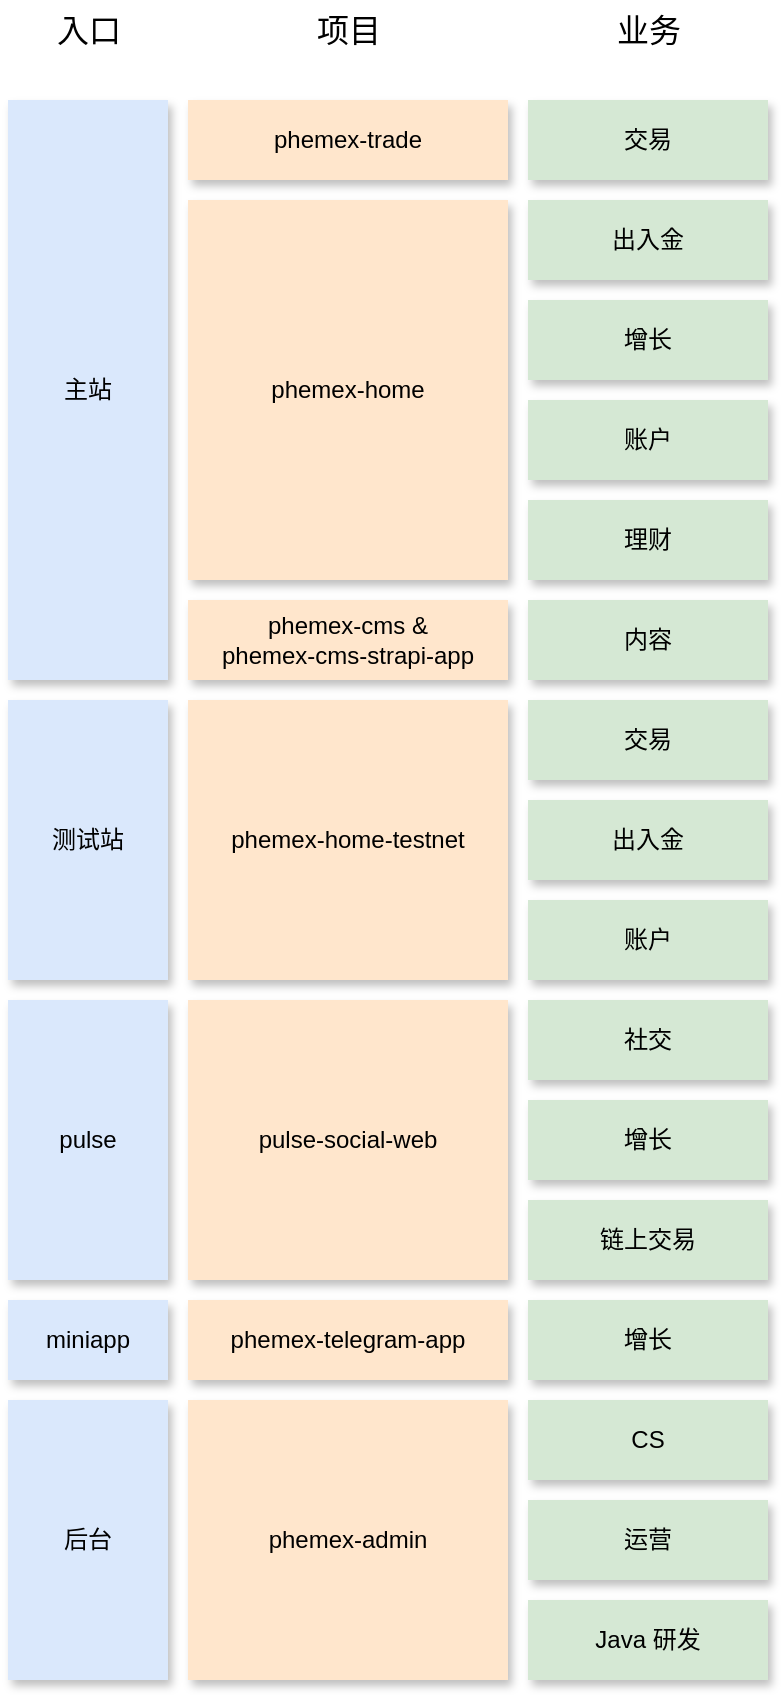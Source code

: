 <mxfile version="24.8.6" pages="2">
  <diagram id="6I0OCvxSQrVGMHxT2VVA" name="phemex-biz">
    <mxGraphModel dx="199" dy="1155" grid="1" gridSize="10" guides="1" tooltips="1" connect="1" arrows="1" fold="1" page="1" pageScale="1" pageWidth="850" pageHeight="1100" background="none" math="0" shadow="0">
      <root>
        <mxCell id="0" />
        <mxCell id="1" parent="0" />
        <mxCell id="0YKfsS_AYH9b1rfMTJRU-3" value="业务" style="text;html=1;align=center;verticalAlign=middle;resizable=0;points=[];autosize=1;strokeColor=none;fillColor=none;fontSize=16;" parent="1" vertex="1">
          <mxGeometry x="1300" y="550" width="60" height="30" as="geometry" />
        </mxCell>
        <mxCell id="0YKfsS_AYH9b1rfMTJRU-4" value="项目" style="text;html=1;align=center;verticalAlign=middle;resizable=0;points=[];autosize=1;strokeColor=none;fillColor=none;fontSize=16;" parent="1" vertex="1">
          <mxGeometry x="1150" y="550" width="60" height="30" as="geometry" />
        </mxCell>
        <mxCell id="0YKfsS_AYH9b1rfMTJRU-5" value="入口" style="text;html=1;align=center;verticalAlign=middle;resizable=0;points=[];autosize=1;strokeColor=none;fillColor=none;fontSize=16;" parent="1" vertex="1">
          <mxGeometry x="1020" y="550" width="60" height="30" as="geometry" />
        </mxCell>
        <mxCell id="0YKfsS_AYH9b1rfMTJRU-7" value="交易" style="rounded=0;whiteSpace=wrap;html=1;fillColor=#d5e8d4;strokeColor=none;labelBackgroundColor=none;labelBorderColor=none;shadow=1;" parent="1" vertex="1">
          <mxGeometry x="1270" y="600" width="120" height="40" as="geometry" />
        </mxCell>
        <mxCell id="0YKfsS_AYH9b1rfMTJRU-8" value="账户" style="rounded=0;whiteSpace=wrap;html=1;fillColor=#d5e8d4;strokeColor=none;labelBackgroundColor=none;labelBorderColor=none;shadow=1;" parent="1" vertex="1">
          <mxGeometry x="1270" y="750" width="120" height="40" as="geometry" />
        </mxCell>
        <mxCell id="0YKfsS_AYH9b1rfMTJRU-9" value="出入金" style="rounded=0;whiteSpace=wrap;html=1;fillColor=#d5e8d4;strokeColor=none;labelBackgroundColor=none;labelBorderColor=none;shadow=1;" parent="1" vertex="1">
          <mxGeometry x="1270" y="650" width="120" height="40" as="geometry" />
        </mxCell>
        <mxCell id="0YKfsS_AYH9b1rfMTJRU-11" value="理财" style="rounded=0;whiteSpace=wrap;html=1;fillColor=#d5e8d4;strokeColor=none;labelBackgroundColor=none;labelBorderColor=none;shadow=1;" parent="1" vertex="1">
          <mxGeometry x="1270" y="800" width="120" height="40" as="geometry" />
        </mxCell>
        <mxCell id="0YKfsS_AYH9b1rfMTJRU-12" value="增长" style="rounded=0;whiteSpace=wrap;html=1;fillColor=#d5e8d4;strokeColor=none;labelBackgroundColor=none;labelBorderColor=none;shadow=1;" parent="1" vertex="1">
          <mxGeometry x="1270" y="700" width="120" height="40" as="geometry" />
        </mxCell>
        <mxCell id="0YKfsS_AYH9b1rfMTJRU-13" value="内容" style="rounded=0;whiteSpace=wrap;html=1;fillColor=#d5e8d4;strokeColor=none;labelBackgroundColor=none;labelBorderColor=none;shadow=1;" parent="1" vertex="1">
          <mxGeometry x="1270" y="850" width="120" height="40" as="geometry" />
        </mxCell>
        <mxCell id="0YKfsS_AYH9b1rfMTJRU-14" value="测试站" style="rounded=0;whiteSpace=wrap;html=1;fillColor=#dae8fc;strokeColor=none;labelBackgroundColor=none;labelBorderColor=none;shadow=1;" parent="1" vertex="1">
          <mxGeometry x="1010" y="900" width="80" height="140" as="geometry" />
        </mxCell>
        <mxCell id="0YKfsS_AYH9b1rfMTJRU-15" value="主站" style="rounded=0;whiteSpace=wrap;html=1;fillColor=#dae8fc;strokeColor=none;labelBackgroundColor=none;labelBorderColor=none;shadow=1;" parent="1" vertex="1">
          <mxGeometry x="1010" y="600" width="80" height="290" as="geometry" />
        </mxCell>
        <mxCell id="0YKfsS_AYH9b1rfMTJRU-16" value="社交" style="rounded=0;whiteSpace=wrap;html=1;fillColor=#d5e8d4;strokeColor=none;labelBackgroundColor=none;labelBorderColor=none;shadow=1;" parent="1" vertex="1">
          <mxGeometry x="1270" y="1050" width="120" height="40" as="geometry" />
        </mxCell>
        <mxCell id="0YKfsS_AYH9b1rfMTJRU-17" value="miniapp" style="rounded=0;whiteSpace=wrap;html=1;fillColor=#dae8fc;strokeColor=none;labelBackgroundColor=none;labelBorderColor=none;shadow=1;" parent="1" vertex="1">
          <mxGeometry x="1010" y="1200" width="80" height="40" as="geometry" />
        </mxCell>
        <mxCell id="0YKfsS_AYH9b1rfMTJRU-18" value="pulse" style="rounded=0;whiteSpace=wrap;html=1;fillColor=#dae8fc;strokeColor=none;labelBackgroundColor=none;labelBorderColor=none;shadow=1;" parent="1" vertex="1">
          <mxGeometry x="1010" y="1050" width="80" height="140" as="geometry" />
        </mxCell>
        <mxCell id="0YKfsS_AYH9b1rfMTJRU-19" value="后台" style="rounded=0;whiteSpace=wrap;html=1;fillColor=#dae8fc;strokeColor=none;labelBackgroundColor=none;labelBorderColor=none;shadow=1;" parent="1" vertex="1">
          <mxGeometry x="1010" y="1250" width="80" height="140" as="geometry" />
        </mxCell>
        <mxCell id="0YKfsS_AYH9b1rfMTJRU-21" value="增长" style="rounded=0;whiteSpace=wrap;html=1;fillColor=#d5e8d4;strokeColor=none;labelBackgroundColor=none;labelBorderColor=none;shadow=1;" parent="1" vertex="1">
          <mxGeometry x="1270" y="1100" width="120" height="40" as="geometry" />
        </mxCell>
        <mxCell id="0YKfsS_AYH9b1rfMTJRU-22" value="增长" style="rounded=0;whiteSpace=wrap;html=1;fillColor=#d5e8d4;strokeColor=none;labelBackgroundColor=none;labelBorderColor=none;shadow=1;" parent="1" vertex="1">
          <mxGeometry x="1270" y="1200" width="120" height="40" as="geometry" />
        </mxCell>
        <mxCell id="0YKfsS_AYH9b1rfMTJRU-23" value="CS" style="rounded=0;whiteSpace=wrap;html=1;fillColor=#d5e8d4;strokeColor=none;labelBackgroundColor=none;labelBorderColor=none;shadow=1;" parent="1" vertex="1">
          <mxGeometry x="1270" y="1250" width="120" height="40" as="geometry" />
        </mxCell>
        <mxCell id="0YKfsS_AYH9b1rfMTJRU-25" value="phemex-home-testnet" style="rounded=0;whiteSpace=wrap;html=1;fillColor=#ffe6cc;strokeColor=none;labelBackgroundColor=none;labelBorderColor=none;shadow=1;" parent="1" vertex="1">
          <mxGeometry x="1100" y="900" width="160" height="140" as="geometry" />
        </mxCell>
        <mxCell id="0YKfsS_AYH9b1rfMTJRU-26" value="phemex-home" style="rounded=0;whiteSpace=wrap;html=1;fillColor=#ffe6cc;strokeColor=none;labelBackgroundColor=none;labelBorderColor=none;shadow=1;" parent="1" vertex="1">
          <mxGeometry x="1100" y="650" width="160" height="190" as="geometry" />
        </mxCell>
        <mxCell id="0YKfsS_AYH9b1rfMTJRU-27" value="phemex-trade" style="rounded=0;whiteSpace=wrap;html=1;fillColor=#ffe6cc;strokeColor=none;labelBackgroundColor=none;labelBorderColor=none;shadow=1;" parent="1" vertex="1">
          <mxGeometry x="1100" y="600" width="160" height="40" as="geometry" />
        </mxCell>
        <mxCell id="0YKfsS_AYH9b1rfMTJRU-28" value="pulse-social-web" style="rounded=0;whiteSpace=wrap;html=1;fillColor=#ffe6cc;strokeColor=none;labelBackgroundColor=none;labelBorderColor=none;shadow=1;" parent="1" vertex="1">
          <mxGeometry x="1100" y="1050" width="160" height="140" as="geometry" />
        </mxCell>
        <mxCell id="0YKfsS_AYH9b1rfMTJRU-29" value="phemex-telegram-app" style="rounded=0;whiteSpace=wrap;html=1;fillColor=#ffe6cc;strokeColor=none;labelBackgroundColor=none;labelBorderColor=none;shadow=1;" parent="1" vertex="1">
          <mxGeometry x="1100" y="1200" width="160" height="40" as="geometry" />
        </mxCell>
        <mxCell id="0YKfsS_AYH9b1rfMTJRU-30" value="phemex-admin" style="rounded=0;whiteSpace=wrap;html=1;fillColor=#ffe6cc;strokeColor=none;labelBackgroundColor=none;labelBorderColor=none;shadow=1;" parent="1" vertex="1">
          <mxGeometry x="1100" y="1250" width="160" height="140" as="geometry" />
        </mxCell>
        <mxCell id="0YKfsS_AYH9b1rfMTJRU-31" value="Java 研发" style="rounded=0;whiteSpace=wrap;html=1;fillColor=#d5e8d4;strokeColor=none;labelBackgroundColor=none;labelBorderColor=none;shadow=1;" parent="1" vertex="1">
          <mxGeometry x="1270" y="1350" width="120" height="40" as="geometry" />
        </mxCell>
        <mxCell id="0YKfsS_AYH9b1rfMTJRU-32" value="phemex-cms &amp;amp;&lt;br&gt;phemex-cms-strapi-app" style="rounded=0;whiteSpace=wrap;html=1;fillColor=#ffe6cc;strokeColor=none;labelBackgroundColor=none;labelBorderColor=none;shadow=1;" parent="1" vertex="1">
          <mxGeometry x="1100" y="850" width="160" height="40" as="geometry" />
        </mxCell>
        <mxCell id="0YKfsS_AYH9b1rfMTJRU-33" value="运营" style="rounded=0;whiteSpace=wrap;html=1;fillColor=#d5e8d4;strokeColor=none;labelBackgroundColor=none;labelBorderColor=none;shadow=1;" parent="1" vertex="1">
          <mxGeometry x="1270" y="1300" width="120" height="40" as="geometry" />
        </mxCell>
        <mxCell id="0YKfsS_AYH9b1rfMTJRU-34" value="交易" style="rounded=0;whiteSpace=wrap;html=1;fillColor=#d5e8d4;strokeColor=none;labelBackgroundColor=none;labelBorderColor=none;shadow=1;" parent="1" vertex="1">
          <mxGeometry x="1270" y="900" width="120" height="40" as="geometry" />
        </mxCell>
        <mxCell id="0YKfsS_AYH9b1rfMTJRU-35" value="出入金" style="rounded=0;whiteSpace=wrap;html=1;fillColor=#d5e8d4;strokeColor=none;labelBackgroundColor=none;labelBorderColor=none;shadow=1;" parent="1" vertex="1">
          <mxGeometry x="1270" y="950" width="120" height="40" as="geometry" />
        </mxCell>
        <mxCell id="0YKfsS_AYH9b1rfMTJRU-36" value="账户" style="rounded=0;whiteSpace=wrap;html=1;fillColor=#d5e8d4;strokeColor=none;labelBackgroundColor=none;labelBorderColor=none;shadow=1;" parent="1" vertex="1">
          <mxGeometry x="1270" y="1000" width="120" height="40" as="geometry" />
        </mxCell>
        <mxCell id="0YKfsS_AYH9b1rfMTJRU-37" value="链上交易" style="rounded=0;whiteSpace=wrap;html=1;fillColor=#d5e8d4;strokeColor=none;labelBackgroundColor=none;labelBorderColor=none;shadow=1;" parent="1" vertex="1">
          <mxGeometry x="1270" y="1150" width="120" height="40" as="geometry" />
        </mxCell>
      </root>
    </mxGraphModel>
  </diagram>
  <diagram id="Ew1VfGQM324RmgrEQ7AJ" name="user-access-route">
    <mxGraphModel dx="1059" dy="1132" grid="1" gridSize="10" guides="1" tooltips="1" connect="1" arrows="1" fold="1" page="1" pageScale="1" pageWidth="827" pageHeight="1169" math="0" shadow="0">
      <root>
        <mxCell id="0" />
        <mxCell id="1" parent="0" />
        <mxCell id="m5YjbhBy6BerH0YrV47M-1" value="Client" style="rounded=0;whiteSpace=wrap;html=1;strokeColor=none;fillColor=#d5e8d4;" vertex="1" parent="1">
          <mxGeometry x="330" y="140" width="80" height="440" as="geometry" />
        </mxCell>
        <mxCell id="m5YjbhBy6BerH0YrV47M-2" value="Loader&lt;br&gt;Balancer" style="rounded=0;whiteSpace=wrap;html=1;strokeColor=none;fillColor=#e1d5e7;" vertex="1" parent="1">
          <mxGeometry x="510" y="140" width="80" height="170" as="geometry" />
        </mxCell>
        <mxCell id="m5YjbhBy6BerH0YrV47M-3" value="CloudFront" style="rounded=0;whiteSpace=wrap;html=1;strokeColor=none;fillColor=#fff2cc;" vertex="1" parent="1">
          <mxGeometry x="420" y="140" width="80" height="440" as="geometry" />
        </mxCell>
        <mxCell id="m5YjbhBy6BerH0YrV47M-4" value="WebGateway" style="rounded=0;whiteSpace=wrap;html=1;strokeColor=none;fillColor=#ffe6cc;" vertex="1" parent="1">
          <mxGeometry x="600" y="140" width="120" height="80" as="geometry" />
        </mxCell>
        <mxCell id="m5YjbhBy6BerH0YrV47M-5" value="Data&lt;span style=&quot;background-color: initial;&quot;&gt;Gateway&lt;/span&gt;" style="rounded=0;whiteSpace=wrap;html=1;strokeColor=none;fillColor=#ffe6cc;" vertex="1" parent="1">
          <mxGeometry x="600" y="230" width="120" height="80" as="geometry" />
        </mxCell>
        <mxCell id="m5YjbhBy6BerH0YrV47M-6" value="S3" style="rounded=0;whiteSpace=wrap;html=1;strokeColor=none;fillColor=#ffe6cc;" vertex="1" parent="1">
          <mxGeometry x="510" y="320" width="80" height="80" as="geometry" />
        </mxCell>
        <mxCell id="m5YjbhBy6BerH0YrV47M-7" value="nginx" style="rounded=0;whiteSpace=wrap;html=1;strokeColor=none;fillColor=#e1d5e7;" vertex="1" parent="1">
          <mxGeometry x="510" y="500" width="80" height="80" as="geometry" />
        </mxCell>
        <mxCell id="m5YjbhBy6BerH0YrV47M-8" value="Lambda" style="rounded=0;whiteSpace=wrap;html=1;strokeColor=none;fillColor=#ffe6cc;" vertex="1" parent="1">
          <mxGeometry x="510" y="410" width="80" height="80" as="geometry" />
        </mxCell>
        <mxCell id="B1ye1kVESPhD4aPcWaz_-1" value="EC2" style="rounded=0;whiteSpace=wrap;html=1;strokeColor=none;fillColor=#ffe6cc;" vertex="1" parent="1">
          <mxGeometry x="600" y="500" width="120" height="80" as="geometry" />
        </mxCell>
      </root>
    </mxGraphModel>
  </diagram>
</mxfile>
